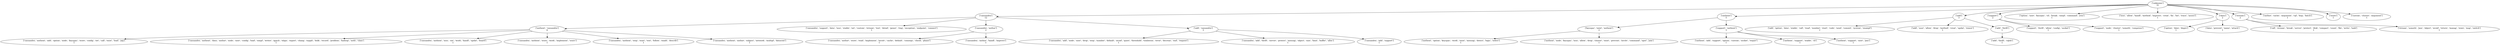 strict digraph  {
	"['unknown']
31" -> "['cassandra']
12";
	"['unknown']
31" -> "['authent']
5";
	"['unknown']
31" -> "['add']
3";
	"['unknown']
31" -> "['support']
2";
	"['unknown']
31" -> "['option', 'user', 'keyspac', 'cli', 'break', 'simpl', 'command', 'jvm']
1";
	"['unknown']
31" -> "['issu', 'allow', 'handl', 'method', 'improve', 'creat', 'fix', 'list', 'trace', 'associ']
1";
	"['unknown']
31" -> "['data']
2";
	"['unknown']
31" -> "['stream']
2";
	"['unknown']
31" -> "['author', 'cache', 'argument', 'cql', 'bug', 'batch']
1";
	"['unknown']
31" -> "['store']
1";
	"['unknown']
31" -> "['custom', 'cluster', 'argument']
1";
	"['cassandra']
12" -> "['authent', 'cassandra']
6";
	"['cassandra']
12" -> "['cassandra', 'support', 'data', 'issu', 'stable', 'set', 'custom', 'stream', 'test', 'detail', 'gener', 'ring', 'exception', 'endpoint', '\
connect']
1";
	"['cassandra']
12" -> "['cassandra', 'author']
2";
	"['cassandra']
12" -> "['add', 'cassandra']
3";
	"['authent']
5" -> "['keyspac', 'exist', 'authent']
2";
	"['authent']
5" -> "['support', 'authent']
3";
	"['add']
3" -> "['add', 'option', 'data', 'stable', 'call', 'read', 'number', 'start', 'code', 'send', 'commit', 'system', 'exampl']
1";
	"['add']
3" -> "['add', 'user', 'allow', 'drop', 'method', 'creat', 'updat', 'remov']
1";
	"['add']
3" -> "['add', 'thrift']
1";
	"['support']
2" -> "['support', 'thrift', 'allow', 'config', 'socket']
1";
	"['support']
2" -> "['support', 'node', 'cluster', 'someth', 'compress']
1";
	"['data']
2" -> "['option', 'data', 'degre']
1";
	"['data']
2" -> "['data', 'prevent', 'name', 'attach']
1";
	"['stream']
2" -> "['call', 'stream', 'break', 'server', 'protect', 'disk', 'compact', 'count', 'file', 'write', 'task']
1";
	"['stream']
2" -> "['stream', 'someth', 'jmx', 'object', 'avoid', 'return', 'manag', 'state', 'map', 'switch']
1";
	"['authent', 'cassandra']
6" -> "['cassandra', 'authent', 'add', 'option', 'node', 'keyspac', 'store', 'config', 'set', 'call', 'exist', 'load', 'pig']
1";
	"['authent', 'cassandra']
6" -> "['cassandra', 'authent', 'data', 'author', 'node', 'user', 'config', 'load', 'simpl', 'writer', 'apach', 'elaps', 'experi', 'chang', '\
suppli', 'bulk', 'record', 'problem', 'hadoop', 'noth', 'class']
1";
	"['authent', 'cassandra']
6" -> "['cassandra', 'authent', 'issu', 'set', 'work', 'handl', 'updat', 'board']
1";
	"['authent', 'cassandra']
6" -> "['cassandra', 'authent', 'store', 'work', 'implement', 'sourc']
1";
	"['authent', 'cassandra']
6" -> "['cassandra', 'authent', 'step', 'start', 'test', 'follow', 'enabl', 'describ']
1";
	"['authent', 'cassandra']
6" -> "['cassandra', 'authent', 'author', 'subject', 'network', 'multipl', 'datacent']
1";
	"['cassandra', 'author']
2" -> "['cassandra', 'author', 'store', 'read', 'implement', 'involv', 'cache', 'default', 'consequ', 'check', 'phase']
1";
	"['cassandra', 'author']
2" -> "['cassandra', 'author', 'handl', 'improve']
1";
	"['add', 'cassandra']
3" -> "['cassandra', 'add', 'node', 'user', 'drop', 'step', 'number', 'default', 'avoid', 'queri', 'threshold', 'tombston', 'error', 'decreas', '\
end', 'request']
1";
	"['add', 'cassandra']
3" -> "['cassandra', 'add', 'thrift', 'server', 'protect', 'messag', 'object', 'size', 'limit', 'buffer', 'alloc']
1";
	"['add', 'cassandra']
3" -> "['cassandra', 'add', 'support']
1";
	"['keyspac', 'exist', 'authent']
2" -> "['authent', 'option', 'keyspac', 'work', 'exist', 'messag', 'detect', 'logic', 'select']
1";
	"['keyspac', 'exist', 'authent']
2" -> "['authent', 'node', 'keyspac', 'issu', 'allow', 'drop', 'cluster', 'exist', 'prevent', 'involv', 'command', 'oper', 'join']
1";
	"['support', 'authent']
3" -> "['authent', 'add', 'support', 'option', 'custom', 'socket', 'requir']
1";
	"['support', 'authent']
3" -> "['authent', 'support', 'stable', 'cli']
1";
	"['support', 'authent']
3" -> "['authent', 'support', 'user', 'jmx']
1";
	"['add', 'thrift']
1" -> "['add', 'thrift', 'cqlsh']
1";
}
